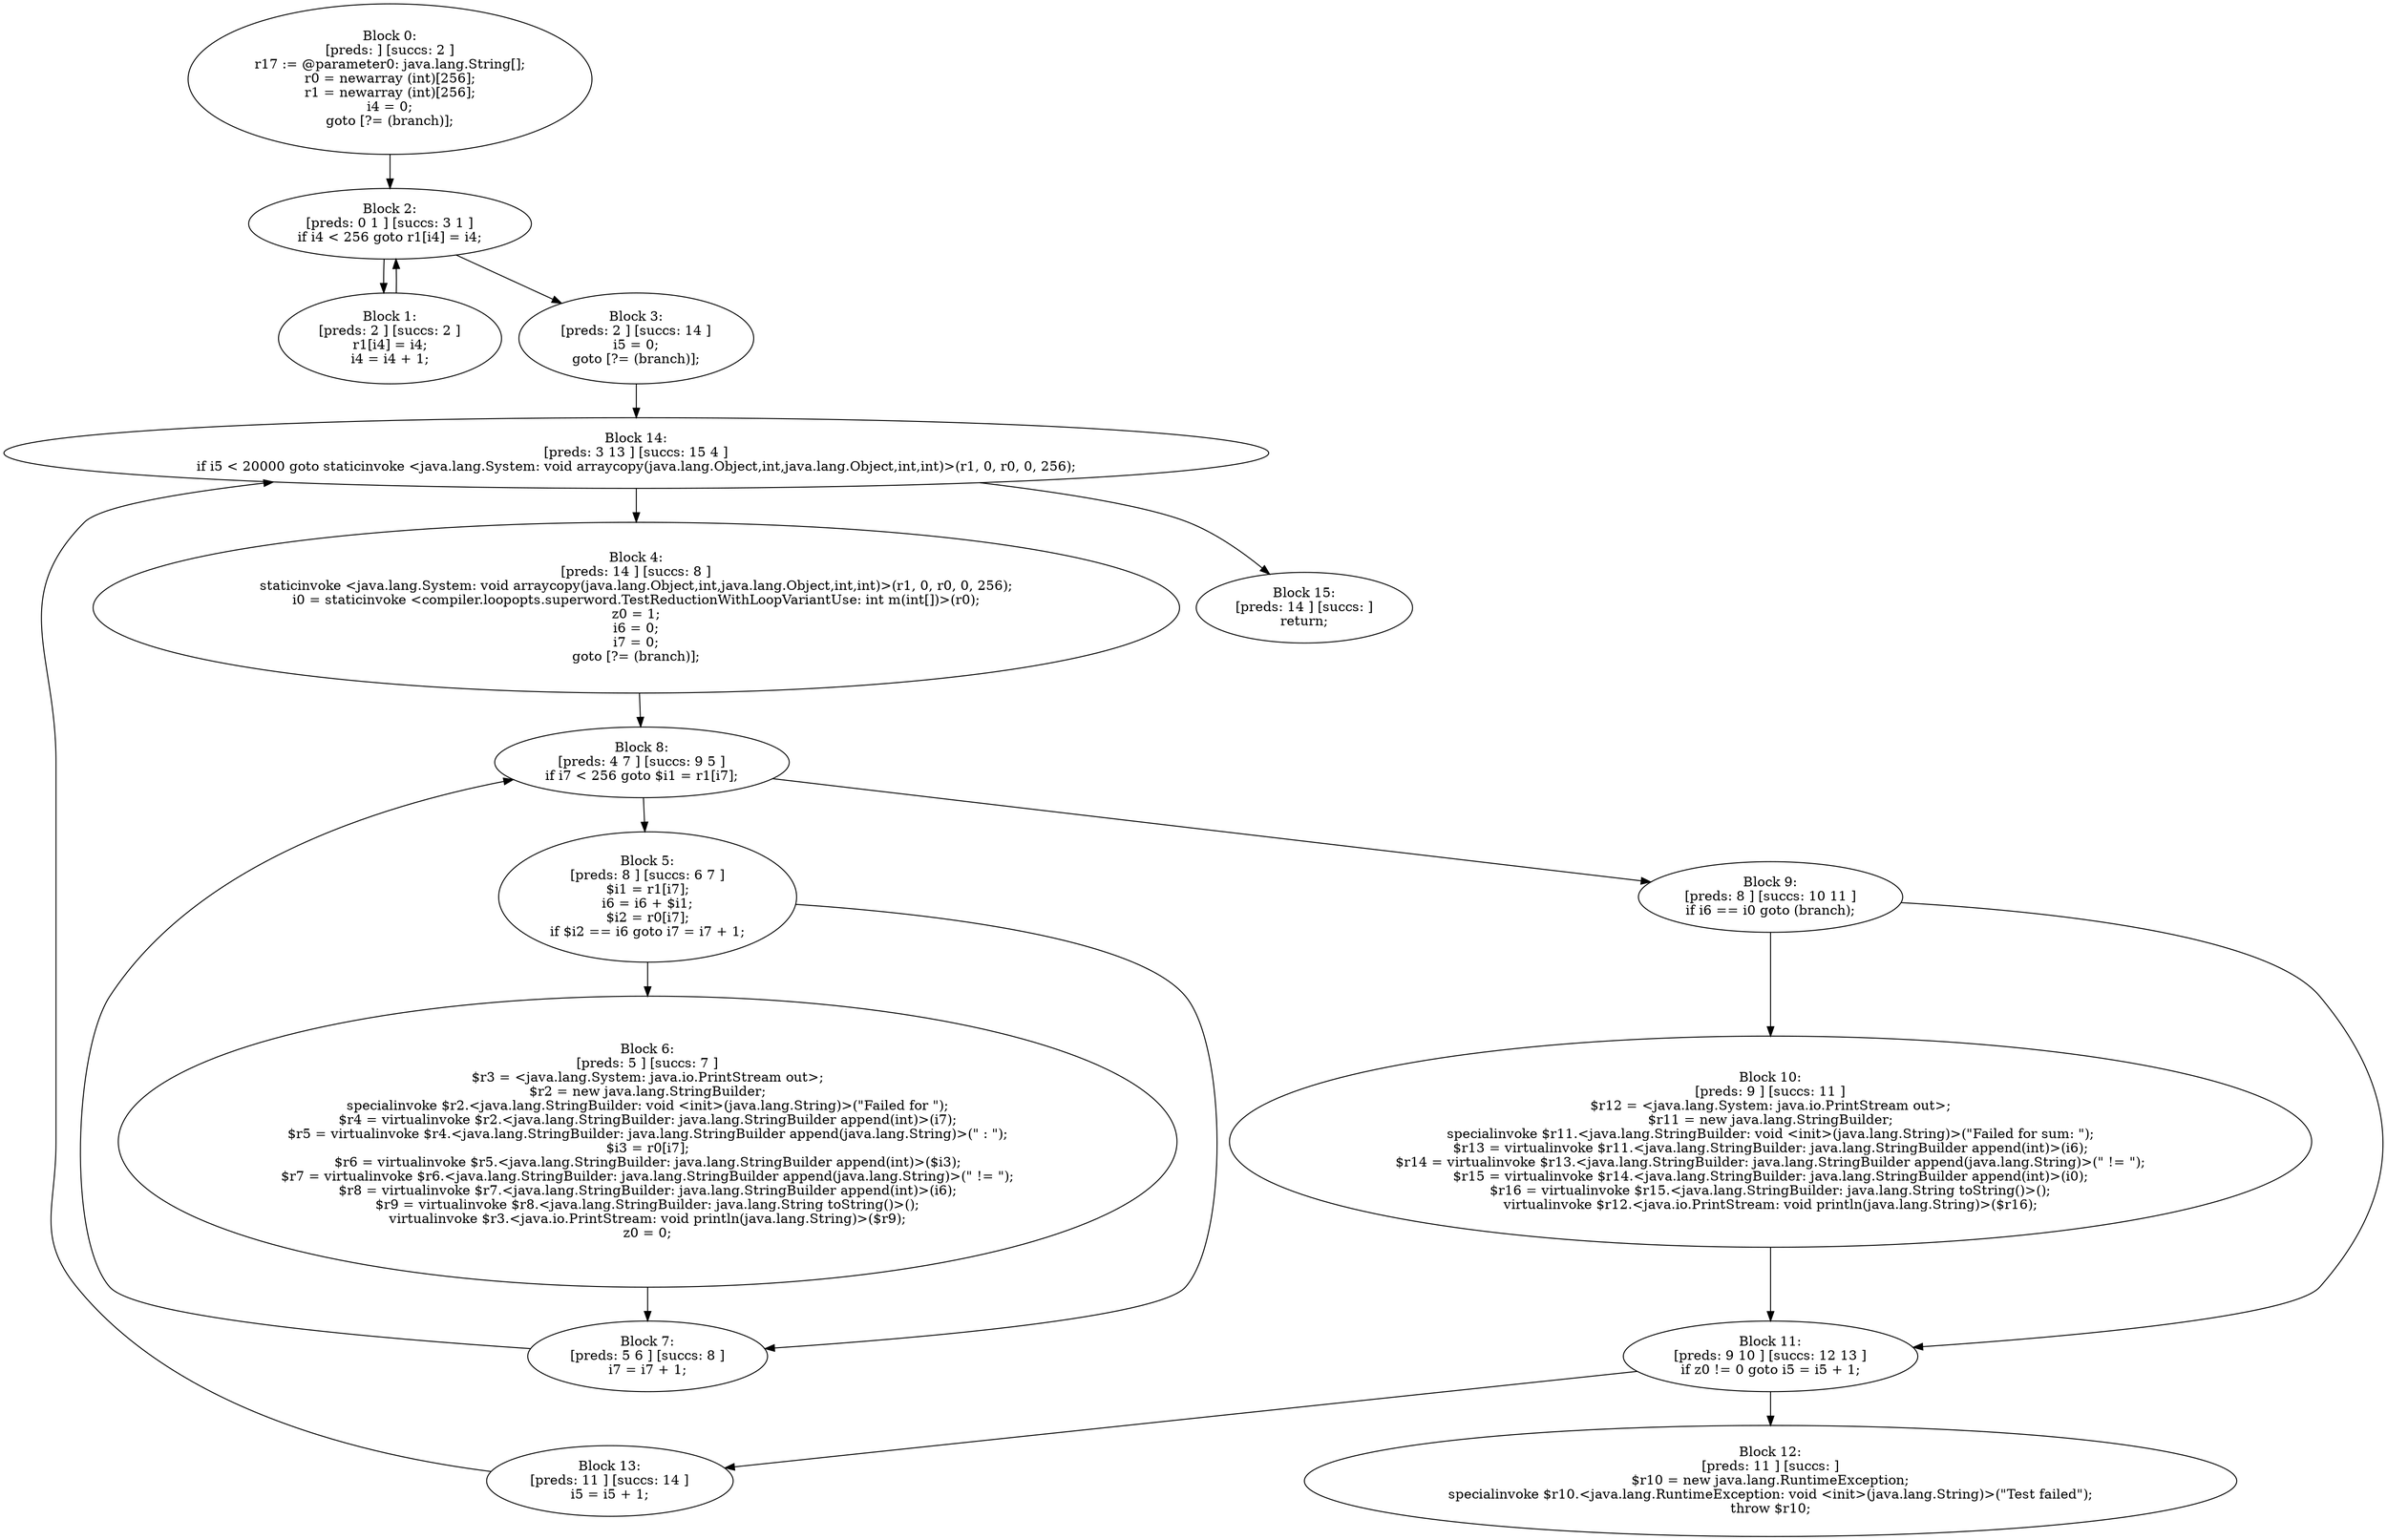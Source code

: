 digraph "unitGraph" {
    "Block 0:
[preds: ] [succs: 2 ]
r17 := @parameter0: java.lang.String[];
r0 = newarray (int)[256];
r1 = newarray (int)[256];
i4 = 0;
goto [?= (branch)];
"
    "Block 1:
[preds: 2 ] [succs: 2 ]
r1[i4] = i4;
i4 = i4 + 1;
"
    "Block 2:
[preds: 0 1 ] [succs: 3 1 ]
if i4 < 256 goto r1[i4] = i4;
"
    "Block 3:
[preds: 2 ] [succs: 14 ]
i5 = 0;
goto [?= (branch)];
"
    "Block 4:
[preds: 14 ] [succs: 8 ]
staticinvoke <java.lang.System: void arraycopy(java.lang.Object,int,java.lang.Object,int,int)>(r1, 0, r0, 0, 256);
i0 = staticinvoke <compiler.loopopts.superword.TestReductionWithLoopVariantUse: int m(int[])>(r0);
z0 = 1;
i6 = 0;
i7 = 0;
goto [?= (branch)];
"
    "Block 5:
[preds: 8 ] [succs: 6 7 ]
$i1 = r1[i7];
i6 = i6 + $i1;
$i2 = r0[i7];
if $i2 == i6 goto i7 = i7 + 1;
"
    "Block 6:
[preds: 5 ] [succs: 7 ]
$r3 = <java.lang.System: java.io.PrintStream out>;
$r2 = new java.lang.StringBuilder;
specialinvoke $r2.<java.lang.StringBuilder: void <init>(java.lang.String)>(\"Failed for \");
$r4 = virtualinvoke $r2.<java.lang.StringBuilder: java.lang.StringBuilder append(int)>(i7);
$r5 = virtualinvoke $r4.<java.lang.StringBuilder: java.lang.StringBuilder append(java.lang.String)>(\" : \");
$i3 = r0[i7];
$r6 = virtualinvoke $r5.<java.lang.StringBuilder: java.lang.StringBuilder append(int)>($i3);
$r7 = virtualinvoke $r6.<java.lang.StringBuilder: java.lang.StringBuilder append(java.lang.String)>(\" != \");
$r8 = virtualinvoke $r7.<java.lang.StringBuilder: java.lang.StringBuilder append(int)>(i6);
$r9 = virtualinvoke $r8.<java.lang.StringBuilder: java.lang.String toString()>();
virtualinvoke $r3.<java.io.PrintStream: void println(java.lang.String)>($r9);
z0 = 0;
"
    "Block 7:
[preds: 5 6 ] [succs: 8 ]
i7 = i7 + 1;
"
    "Block 8:
[preds: 4 7 ] [succs: 9 5 ]
if i7 < 256 goto $i1 = r1[i7];
"
    "Block 9:
[preds: 8 ] [succs: 10 11 ]
if i6 == i0 goto (branch);
"
    "Block 10:
[preds: 9 ] [succs: 11 ]
$r12 = <java.lang.System: java.io.PrintStream out>;
$r11 = new java.lang.StringBuilder;
specialinvoke $r11.<java.lang.StringBuilder: void <init>(java.lang.String)>(\"Failed for sum: \");
$r13 = virtualinvoke $r11.<java.lang.StringBuilder: java.lang.StringBuilder append(int)>(i6);
$r14 = virtualinvoke $r13.<java.lang.StringBuilder: java.lang.StringBuilder append(java.lang.String)>(\" != \");
$r15 = virtualinvoke $r14.<java.lang.StringBuilder: java.lang.StringBuilder append(int)>(i0);
$r16 = virtualinvoke $r15.<java.lang.StringBuilder: java.lang.String toString()>();
virtualinvoke $r12.<java.io.PrintStream: void println(java.lang.String)>($r16);
"
    "Block 11:
[preds: 9 10 ] [succs: 12 13 ]
if z0 != 0 goto i5 = i5 + 1;
"
    "Block 12:
[preds: 11 ] [succs: ]
$r10 = new java.lang.RuntimeException;
specialinvoke $r10.<java.lang.RuntimeException: void <init>(java.lang.String)>(\"Test failed\");
throw $r10;
"
    "Block 13:
[preds: 11 ] [succs: 14 ]
i5 = i5 + 1;
"
    "Block 14:
[preds: 3 13 ] [succs: 15 4 ]
if i5 < 20000 goto staticinvoke <java.lang.System: void arraycopy(java.lang.Object,int,java.lang.Object,int,int)>(r1, 0, r0, 0, 256);
"
    "Block 15:
[preds: 14 ] [succs: ]
return;
"
    "Block 0:
[preds: ] [succs: 2 ]
r17 := @parameter0: java.lang.String[];
r0 = newarray (int)[256];
r1 = newarray (int)[256];
i4 = 0;
goto [?= (branch)];
"->"Block 2:
[preds: 0 1 ] [succs: 3 1 ]
if i4 < 256 goto r1[i4] = i4;
";
    "Block 1:
[preds: 2 ] [succs: 2 ]
r1[i4] = i4;
i4 = i4 + 1;
"->"Block 2:
[preds: 0 1 ] [succs: 3 1 ]
if i4 < 256 goto r1[i4] = i4;
";
    "Block 2:
[preds: 0 1 ] [succs: 3 1 ]
if i4 < 256 goto r1[i4] = i4;
"->"Block 3:
[preds: 2 ] [succs: 14 ]
i5 = 0;
goto [?= (branch)];
";
    "Block 2:
[preds: 0 1 ] [succs: 3 1 ]
if i4 < 256 goto r1[i4] = i4;
"->"Block 1:
[preds: 2 ] [succs: 2 ]
r1[i4] = i4;
i4 = i4 + 1;
";
    "Block 3:
[preds: 2 ] [succs: 14 ]
i5 = 0;
goto [?= (branch)];
"->"Block 14:
[preds: 3 13 ] [succs: 15 4 ]
if i5 < 20000 goto staticinvoke <java.lang.System: void arraycopy(java.lang.Object,int,java.lang.Object,int,int)>(r1, 0, r0, 0, 256);
";
    "Block 4:
[preds: 14 ] [succs: 8 ]
staticinvoke <java.lang.System: void arraycopy(java.lang.Object,int,java.lang.Object,int,int)>(r1, 0, r0, 0, 256);
i0 = staticinvoke <compiler.loopopts.superword.TestReductionWithLoopVariantUse: int m(int[])>(r0);
z0 = 1;
i6 = 0;
i7 = 0;
goto [?= (branch)];
"->"Block 8:
[preds: 4 7 ] [succs: 9 5 ]
if i7 < 256 goto $i1 = r1[i7];
";
    "Block 5:
[preds: 8 ] [succs: 6 7 ]
$i1 = r1[i7];
i6 = i6 + $i1;
$i2 = r0[i7];
if $i2 == i6 goto i7 = i7 + 1;
"->"Block 6:
[preds: 5 ] [succs: 7 ]
$r3 = <java.lang.System: java.io.PrintStream out>;
$r2 = new java.lang.StringBuilder;
specialinvoke $r2.<java.lang.StringBuilder: void <init>(java.lang.String)>(\"Failed for \");
$r4 = virtualinvoke $r2.<java.lang.StringBuilder: java.lang.StringBuilder append(int)>(i7);
$r5 = virtualinvoke $r4.<java.lang.StringBuilder: java.lang.StringBuilder append(java.lang.String)>(\" : \");
$i3 = r0[i7];
$r6 = virtualinvoke $r5.<java.lang.StringBuilder: java.lang.StringBuilder append(int)>($i3);
$r7 = virtualinvoke $r6.<java.lang.StringBuilder: java.lang.StringBuilder append(java.lang.String)>(\" != \");
$r8 = virtualinvoke $r7.<java.lang.StringBuilder: java.lang.StringBuilder append(int)>(i6);
$r9 = virtualinvoke $r8.<java.lang.StringBuilder: java.lang.String toString()>();
virtualinvoke $r3.<java.io.PrintStream: void println(java.lang.String)>($r9);
z0 = 0;
";
    "Block 5:
[preds: 8 ] [succs: 6 7 ]
$i1 = r1[i7];
i6 = i6 + $i1;
$i2 = r0[i7];
if $i2 == i6 goto i7 = i7 + 1;
"->"Block 7:
[preds: 5 6 ] [succs: 8 ]
i7 = i7 + 1;
";
    "Block 6:
[preds: 5 ] [succs: 7 ]
$r3 = <java.lang.System: java.io.PrintStream out>;
$r2 = new java.lang.StringBuilder;
specialinvoke $r2.<java.lang.StringBuilder: void <init>(java.lang.String)>(\"Failed for \");
$r4 = virtualinvoke $r2.<java.lang.StringBuilder: java.lang.StringBuilder append(int)>(i7);
$r5 = virtualinvoke $r4.<java.lang.StringBuilder: java.lang.StringBuilder append(java.lang.String)>(\" : \");
$i3 = r0[i7];
$r6 = virtualinvoke $r5.<java.lang.StringBuilder: java.lang.StringBuilder append(int)>($i3);
$r7 = virtualinvoke $r6.<java.lang.StringBuilder: java.lang.StringBuilder append(java.lang.String)>(\" != \");
$r8 = virtualinvoke $r7.<java.lang.StringBuilder: java.lang.StringBuilder append(int)>(i6);
$r9 = virtualinvoke $r8.<java.lang.StringBuilder: java.lang.String toString()>();
virtualinvoke $r3.<java.io.PrintStream: void println(java.lang.String)>($r9);
z0 = 0;
"->"Block 7:
[preds: 5 6 ] [succs: 8 ]
i7 = i7 + 1;
";
    "Block 7:
[preds: 5 6 ] [succs: 8 ]
i7 = i7 + 1;
"->"Block 8:
[preds: 4 7 ] [succs: 9 5 ]
if i7 < 256 goto $i1 = r1[i7];
";
    "Block 8:
[preds: 4 7 ] [succs: 9 5 ]
if i7 < 256 goto $i1 = r1[i7];
"->"Block 9:
[preds: 8 ] [succs: 10 11 ]
if i6 == i0 goto (branch);
";
    "Block 8:
[preds: 4 7 ] [succs: 9 5 ]
if i7 < 256 goto $i1 = r1[i7];
"->"Block 5:
[preds: 8 ] [succs: 6 7 ]
$i1 = r1[i7];
i6 = i6 + $i1;
$i2 = r0[i7];
if $i2 == i6 goto i7 = i7 + 1;
";
    "Block 9:
[preds: 8 ] [succs: 10 11 ]
if i6 == i0 goto (branch);
"->"Block 10:
[preds: 9 ] [succs: 11 ]
$r12 = <java.lang.System: java.io.PrintStream out>;
$r11 = new java.lang.StringBuilder;
specialinvoke $r11.<java.lang.StringBuilder: void <init>(java.lang.String)>(\"Failed for sum: \");
$r13 = virtualinvoke $r11.<java.lang.StringBuilder: java.lang.StringBuilder append(int)>(i6);
$r14 = virtualinvoke $r13.<java.lang.StringBuilder: java.lang.StringBuilder append(java.lang.String)>(\" != \");
$r15 = virtualinvoke $r14.<java.lang.StringBuilder: java.lang.StringBuilder append(int)>(i0);
$r16 = virtualinvoke $r15.<java.lang.StringBuilder: java.lang.String toString()>();
virtualinvoke $r12.<java.io.PrintStream: void println(java.lang.String)>($r16);
";
    "Block 9:
[preds: 8 ] [succs: 10 11 ]
if i6 == i0 goto (branch);
"->"Block 11:
[preds: 9 10 ] [succs: 12 13 ]
if z0 != 0 goto i5 = i5 + 1;
";
    "Block 10:
[preds: 9 ] [succs: 11 ]
$r12 = <java.lang.System: java.io.PrintStream out>;
$r11 = new java.lang.StringBuilder;
specialinvoke $r11.<java.lang.StringBuilder: void <init>(java.lang.String)>(\"Failed for sum: \");
$r13 = virtualinvoke $r11.<java.lang.StringBuilder: java.lang.StringBuilder append(int)>(i6);
$r14 = virtualinvoke $r13.<java.lang.StringBuilder: java.lang.StringBuilder append(java.lang.String)>(\" != \");
$r15 = virtualinvoke $r14.<java.lang.StringBuilder: java.lang.StringBuilder append(int)>(i0);
$r16 = virtualinvoke $r15.<java.lang.StringBuilder: java.lang.String toString()>();
virtualinvoke $r12.<java.io.PrintStream: void println(java.lang.String)>($r16);
"->"Block 11:
[preds: 9 10 ] [succs: 12 13 ]
if z0 != 0 goto i5 = i5 + 1;
";
    "Block 11:
[preds: 9 10 ] [succs: 12 13 ]
if z0 != 0 goto i5 = i5 + 1;
"->"Block 12:
[preds: 11 ] [succs: ]
$r10 = new java.lang.RuntimeException;
specialinvoke $r10.<java.lang.RuntimeException: void <init>(java.lang.String)>(\"Test failed\");
throw $r10;
";
    "Block 11:
[preds: 9 10 ] [succs: 12 13 ]
if z0 != 0 goto i5 = i5 + 1;
"->"Block 13:
[preds: 11 ] [succs: 14 ]
i5 = i5 + 1;
";
    "Block 13:
[preds: 11 ] [succs: 14 ]
i5 = i5 + 1;
"->"Block 14:
[preds: 3 13 ] [succs: 15 4 ]
if i5 < 20000 goto staticinvoke <java.lang.System: void arraycopy(java.lang.Object,int,java.lang.Object,int,int)>(r1, 0, r0, 0, 256);
";
    "Block 14:
[preds: 3 13 ] [succs: 15 4 ]
if i5 < 20000 goto staticinvoke <java.lang.System: void arraycopy(java.lang.Object,int,java.lang.Object,int,int)>(r1, 0, r0, 0, 256);
"->"Block 15:
[preds: 14 ] [succs: ]
return;
";
    "Block 14:
[preds: 3 13 ] [succs: 15 4 ]
if i5 < 20000 goto staticinvoke <java.lang.System: void arraycopy(java.lang.Object,int,java.lang.Object,int,int)>(r1, 0, r0, 0, 256);
"->"Block 4:
[preds: 14 ] [succs: 8 ]
staticinvoke <java.lang.System: void arraycopy(java.lang.Object,int,java.lang.Object,int,int)>(r1, 0, r0, 0, 256);
i0 = staticinvoke <compiler.loopopts.superword.TestReductionWithLoopVariantUse: int m(int[])>(r0);
z0 = 1;
i6 = 0;
i7 = 0;
goto [?= (branch)];
";
}
